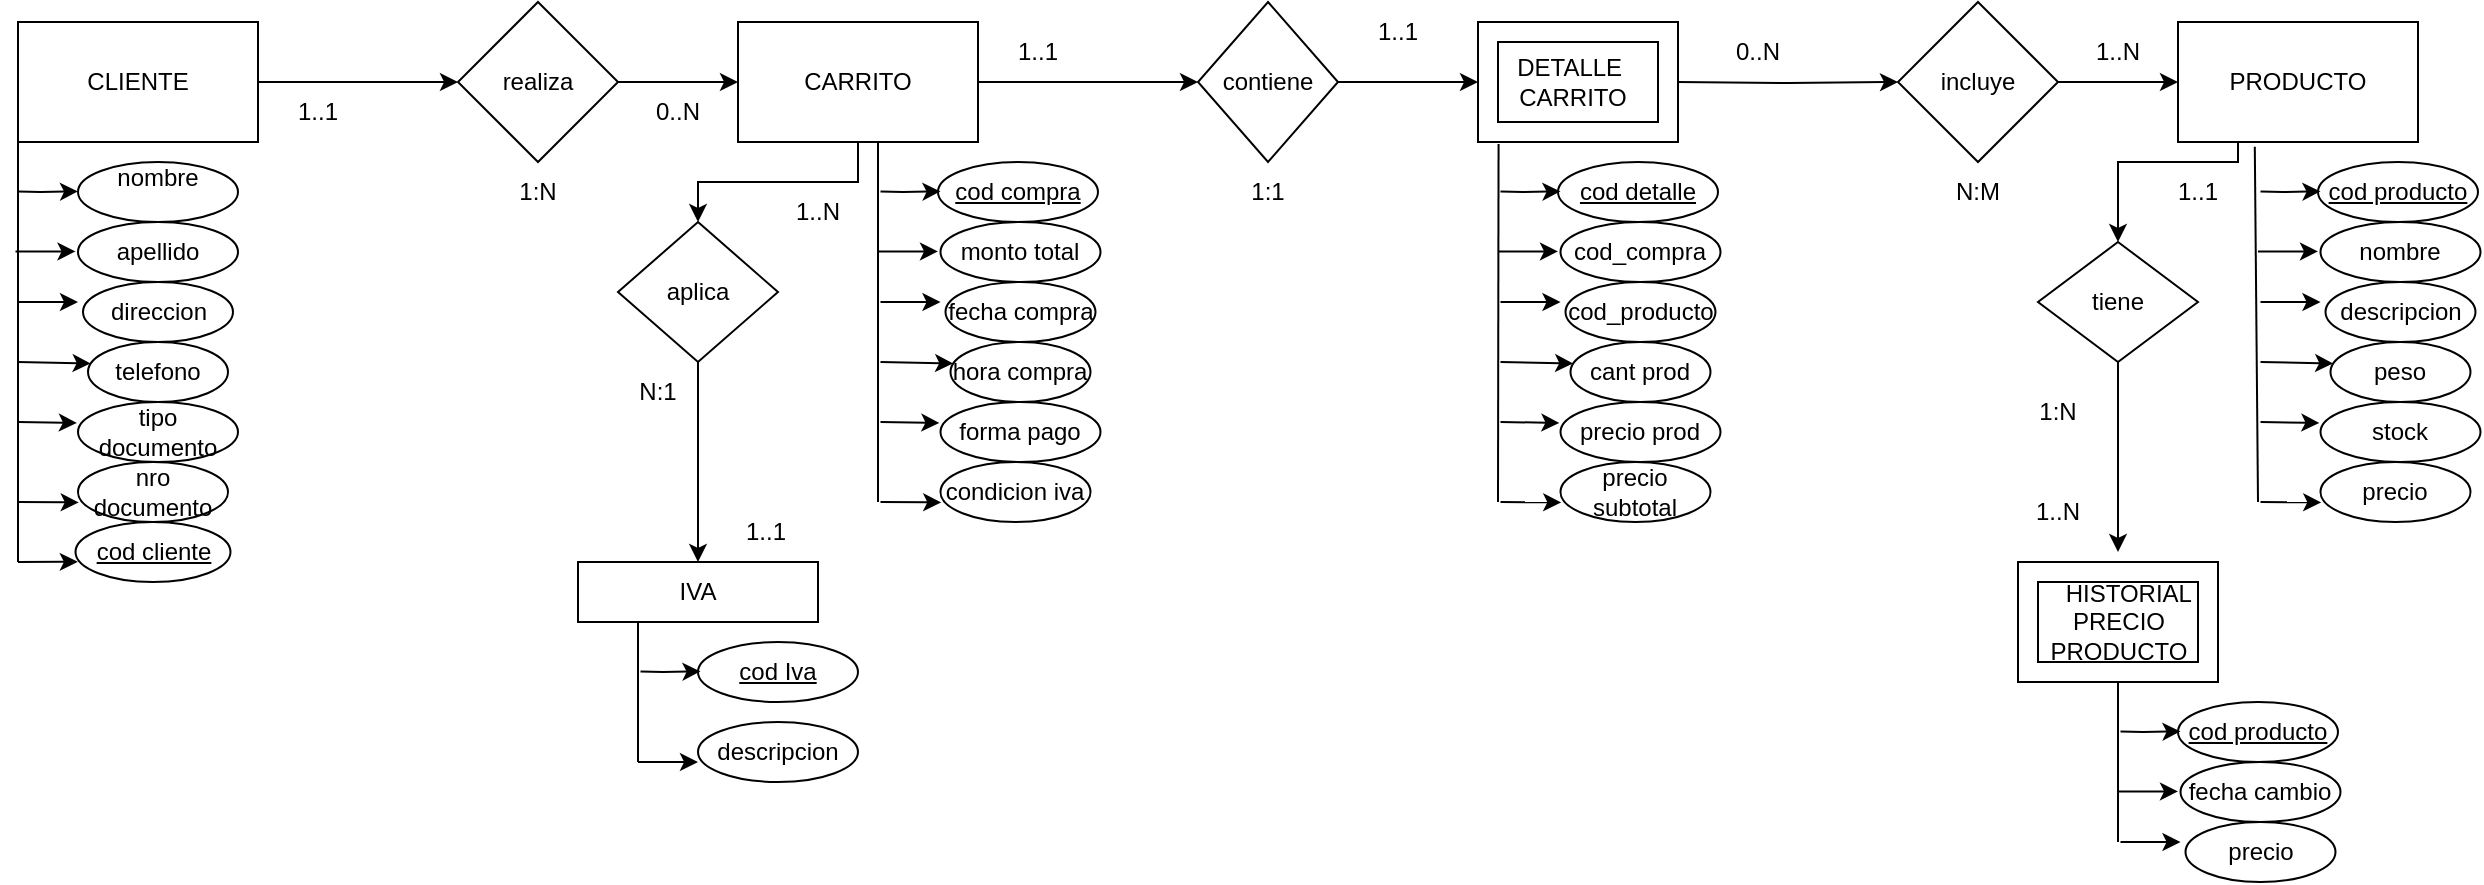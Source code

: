 <mxfile version="24.7.7">
  <diagram name="Página-1" id="7MDap6JHgMLayFaoO9Ry">
    <mxGraphModel dx="1050" dy="530" grid="1" gridSize="10" guides="1" tooltips="1" connect="1" arrows="1" fold="1" page="1" pageScale="1" pageWidth="827" pageHeight="1169" math="0" shadow="0">
      <root>
        <mxCell id="0" />
        <mxCell id="1" parent="0" />
        <mxCell id="vDmIGxy55OzrReuSafQs-21" value="" style="edgeStyle=orthogonalEdgeStyle;rounded=0;orthogonalLoop=1;jettySize=auto;html=1;" edge="1" parent="1" source="vDmIGxy55OzrReuSafQs-1" target="vDmIGxy55OzrReuSafQs-20">
          <mxGeometry relative="1" as="geometry" />
        </mxCell>
        <mxCell id="vDmIGxy55OzrReuSafQs-1" value="CLIENTE" style="rounded=0;whiteSpace=wrap;html=1;" vertex="1" parent="1">
          <mxGeometry x="10" y="20" width="120" height="60" as="geometry" />
        </mxCell>
        <mxCell id="vDmIGxy55OzrReuSafQs-2" value="nombre&lt;div&gt;&lt;br&gt;&lt;/div&gt;" style="ellipse;whiteSpace=wrap;html=1;" vertex="1" parent="1">
          <mxGeometry x="40" y="90" width="80" height="30" as="geometry" />
        </mxCell>
        <mxCell id="vDmIGxy55OzrReuSafQs-3" value="apellido" style="ellipse;whiteSpace=wrap;html=1;" vertex="1" parent="1">
          <mxGeometry x="40" y="120" width="80" height="30" as="geometry" />
        </mxCell>
        <mxCell id="vDmIGxy55OzrReuSafQs-4" value="direccion" style="ellipse;whiteSpace=wrap;html=1;" vertex="1" parent="1">
          <mxGeometry x="42.5" y="150" width="75" height="30" as="geometry" />
        </mxCell>
        <mxCell id="vDmIGxy55OzrReuSafQs-5" value="telefono" style="ellipse;whiteSpace=wrap;html=1;" vertex="1" parent="1">
          <mxGeometry x="45" y="180" width="70" height="30" as="geometry" />
        </mxCell>
        <mxCell id="vDmIGxy55OzrReuSafQs-6" value="tipo documento" style="ellipse;whiteSpace=wrap;html=1;" vertex="1" parent="1">
          <mxGeometry x="40" y="210" width="80" height="30" as="geometry" />
        </mxCell>
        <mxCell id="vDmIGxy55OzrReuSafQs-7" value="nro documento" style="ellipse;whiteSpace=wrap;html=1;" vertex="1" parent="1">
          <mxGeometry x="40" y="240" width="75" height="30" as="geometry" />
        </mxCell>
        <mxCell id="vDmIGxy55OzrReuSafQs-8" value="&lt;u&gt;cod cliente&lt;/u&gt;" style="ellipse;whiteSpace=wrap;html=1;" vertex="1" parent="1">
          <mxGeometry x="38.75" y="270" width="77.5" height="30" as="geometry" />
        </mxCell>
        <mxCell id="vDmIGxy55OzrReuSafQs-9" value="" style="endArrow=none;html=1;rounded=0;exitX=0;exitY=1;exitDx=0;exitDy=0;" edge="1" parent="1" source="vDmIGxy55OzrReuSafQs-1">
          <mxGeometry width="50" height="50" relative="1" as="geometry">
            <mxPoint x="390" y="300" as="sourcePoint" />
            <mxPoint x="10" y="290" as="targetPoint" />
          </mxGeometry>
        </mxCell>
        <mxCell id="vDmIGxy55OzrReuSafQs-10" value="" style="endArrow=classic;html=1;rounded=0;entryX=0.015;entryY=0.664;entryDx=0;entryDy=0;entryPerimeter=0;" edge="1" parent="1" target="vDmIGxy55OzrReuSafQs-8">
          <mxGeometry width="50" height="50" relative="1" as="geometry">
            <mxPoint x="10" y="290" as="sourcePoint" />
            <mxPoint x="440" y="250" as="targetPoint" />
          </mxGeometry>
        </mxCell>
        <mxCell id="vDmIGxy55OzrReuSafQs-11" value="" style="endArrow=classic;html=1;rounded=0;entryX=0.005;entryY=0.673;entryDx=0;entryDy=0;entryPerimeter=0;" edge="1" parent="1" target="vDmIGxy55OzrReuSafQs-7">
          <mxGeometry width="50" height="50" relative="1" as="geometry">
            <mxPoint x="10" y="260" as="sourcePoint" />
            <mxPoint x="150" y="210" as="targetPoint" />
          </mxGeometry>
        </mxCell>
        <mxCell id="vDmIGxy55OzrReuSafQs-12" value="" style="endArrow=classic;html=1;rounded=0;entryX=-0.007;entryY=0.348;entryDx=0;entryDy=0;entryPerimeter=0;" edge="1" parent="1" target="vDmIGxy55OzrReuSafQs-6">
          <mxGeometry width="50" height="50" relative="1" as="geometry">
            <mxPoint x="10" y="220" as="sourcePoint" />
            <mxPoint x="150" y="210" as="targetPoint" />
          </mxGeometry>
        </mxCell>
        <mxCell id="vDmIGxy55OzrReuSafQs-13" value="" style="endArrow=classic;html=1;rounded=0;entryX=0.019;entryY=0.357;entryDx=0;entryDy=0;entryPerimeter=0;" edge="1" parent="1" target="vDmIGxy55OzrReuSafQs-5">
          <mxGeometry width="50" height="50" relative="1" as="geometry">
            <mxPoint x="10" y="190" as="sourcePoint" />
            <mxPoint x="150" y="210" as="targetPoint" />
          </mxGeometry>
        </mxCell>
        <mxCell id="vDmIGxy55OzrReuSafQs-14" value="" style="endArrow=classic;html=1;rounded=0;" edge="1" parent="1">
          <mxGeometry width="50" height="50" relative="1" as="geometry">
            <mxPoint x="10" y="160" as="sourcePoint" />
            <mxPoint x="40" y="160" as="targetPoint" />
          </mxGeometry>
        </mxCell>
        <mxCell id="vDmIGxy55OzrReuSafQs-17" value="" style="endArrow=classic;html=1;rounded=0;" edge="1" parent="1">
          <mxGeometry width="50" height="50" relative="1" as="geometry">
            <mxPoint x="8.75" y="134.71" as="sourcePoint" />
            <mxPoint x="38.75" y="134.71" as="targetPoint" />
          </mxGeometry>
        </mxCell>
        <mxCell id="vDmIGxy55OzrReuSafQs-19" value="" style="endArrow=classic;html=1;rounded=0;" edge="1" parent="1">
          <mxGeometry width="50" height="50" relative="1" as="geometry">
            <mxPoint x="10" y="104.71" as="sourcePoint" />
            <mxPoint x="40" y="104.71" as="targetPoint" />
            <Array as="points">
              <mxPoint x="21.25" y="105" />
            </Array>
          </mxGeometry>
        </mxCell>
        <mxCell id="vDmIGxy55OzrReuSafQs-23" value="" style="edgeStyle=orthogonalEdgeStyle;rounded=0;orthogonalLoop=1;jettySize=auto;html=1;" edge="1" parent="1" source="vDmIGxy55OzrReuSafQs-20" target="vDmIGxy55OzrReuSafQs-22">
          <mxGeometry relative="1" as="geometry" />
        </mxCell>
        <mxCell id="vDmIGxy55OzrReuSafQs-20" value="realiza" style="rhombus;whiteSpace=wrap;html=1;rounded=0;" vertex="1" parent="1">
          <mxGeometry x="230" y="10" width="80" height="80" as="geometry" />
        </mxCell>
        <mxCell id="vDmIGxy55OzrReuSafQs-40" value="" style="edgeStyle=orthogonalEdgeStyle;rounded=0;orthogonalLoop=1;jettySize=auto;html=1;" edge="1" parent="1" source="vDmIGxy55OzrReuSafQs-22" target="vDmIGxy55OzrReuSafQs-39">
          <mxGeometry relative="1" as="geometry" />
        </mxCell>
        <mxCell id="vDmIGxy55OzrReuSafQs-52" value="" style="edgeStyle=orthogonalEdgeStyle;rounded=0;orthogonalLoop=1;jettySize=auto;html=1;" edge="1" parent="1" source="vDmIGxy55OzrReuSafQs-22" target="vDmIGxy55OzrReuSafQs-51">
          <mxGeometry relative="1" as="geometry" />
        </mxCell>
        <mxCell id="vDmIGxy55OzrReuSafQs-22" value="CARRITO" style="whiteSpace=wrap;html=1;rounded=0;" vertex="1" parent="1">
          <mxGeometry x="370" y="20" width="120" height="60" as="geometry" />
        </mxCell>
        <mxCell id="vDmIGxy55OzrReuSafQs-24" value="cod compra" style="ellipse;whiteSpace=wrap;html=1;fontStyle=4" vertex="1" parent="1">
          <mxGeometry x="470" y="90" width="80" height="30" as="geometry" />
        </mxCell>
        <mxCell id="vDmIGxy55OzrReuSafQs-25" value="monto total" style="ellipse;whiteSpace=wrap;html=1;" vertex="1" parent="1">
          <mxGeometry x="471.25" y="120" width="80" height="30" as="geometry" />
        </mxCell>
        <mxCell id="vDmIGxy55OzrReuSafQs-26" value="fecha compra" style="ellipse;whiteSpace=wrap;html=1;" vertex="1" parent="1">
          <mxGeometry x="473.75" y="150" width="75" height="30" as="geometry" />
        </mxCell>
        <mxCell id="vDmIGxy55OzrReuSafQs-27" value="hora compra" style="ellipse;whiteSpace=wrap;html=1;" vertex="1" parent="1">
          <mxGeometry x="476.25" y="180" width="70" height="30" as="geometry" />
        </mxCell>
        <mxCell id="vDmIGxy55OzrReuSafQs-28" value="forma pago" style="ellipse;whiteSpace=wrap;html=1;" vertex="1" parent="1">
          <mxGeometry x="471.25" y="210" width="80" height="30" as="geometry" />
        </mxCell>
        <mxCell id="vDmIGxy55OzrReuSafQs-29" value="condicion iva" style="ellipse;whiteSpace=wrap;html=1;" vertex="1" parent="1">
          <mxGeometry x="471.25" y="240" width="75" height="30" as="geometry" />
        </mxCell>
        <mxCell id="vDmIGxy55OzrReuSafQs-32" value="" style="endArrow=classic;html=1;rounded=0;entryX=0.005;entryY=0.673;entryDx=0;entryDy=0;entryPerimeter=0;" edge="1" target="vDmIGxy55OzrReuSafQs-29" parent="1">
          <mxGeometry width="50" height="50" relative="1" as="geometry">
            <mxPoint x="441.25" y="260" as="sourcePoint" />
            <mxPoint x="581.25" y="210" as="targetPoint" />
          </mxGeometry>
        </mxCell>
        <mxCell id="vDmIGxy55OzrReuSafQs-33" value="" style="endArrow=classic;html=1;rounded=0;entryX=-0.007;entryY=0.348;entryDx=0;entryDy=0;entryPerimeter=0;" edge="1" target="vDmIGxy55OzrReuSafQs-28" parent="1">
          <mxGeometry width="50" height="50" relative="1" as="geometry">
            <mxPoint x="441.25" y="220" as="sourcePoint" />
            <mxPoint x="581.25" y="210" as="targetPoint" />
          </mxGeometry>
        </mxCell>
        <mxCell id="vDmIGxy55OzrReuSafQs-34" value="" style="endArrow=classic;html=1;rounded=0;entryX=0.019;entryY=0.357;entryDx=0;entryDy=0;entryPerimeter=0;" edge="1" target="vDmIGxy55OzrReuSafQs-27" parent="1">
          <mxGeometry width="50" height="50" relative="1" as="geometry">
            <mxPoint x="441.25" y="190" as="sourcePoint" />
            <mxPoint x="581.25" y="210" as="targetPoint" />
          </mxGeometry>
        </mxCell>
        <mxCell id="vDmIGxy55OzrReuSafQs-35" value="" style="endArrow=classic;html=1;rounded=0;" edge="1" parent="1">
          <mxGeometry width="50" height="50" relative="1" as="geometry">
            <mxPoint x="441.25" y="160" as="sourcePoint" />
            <mxPoint x="471.25" y="160" as="targetPoint" />
          </mxGeometry>
        </mxCell>
        <mxCell id="vDmIGxy55OzrReuSafQs-36" value="" style="endArrow=classic;html=1;rounded=0;" edge="1" parent="1">
          <mxGeometry width="50" height="50" relative="1" as="geometry">
            <mxPoint x="440" y="134.71" as="sourcePoint" />
            <mxPoint x="470" y="134.71" as="targetPoint" />
          </mxGeometry>
        </mxCell>
        <mxCell id="vDmIGxy55OzrReuSafQs-37" value="" style="endArrow=classic;html=1;rounded=0;" edge="1" parent="1">
          <mxGeometry width="50" height="50" relative="1" as="geometry">
            <mxPoint x="441.25" y="104.71" as="sourcePoint" />
            <mxPoint x="471.25" y="104.71" as="targetPoint" />
            <Array as="points">
              <mxPoint x="452.5" y="105" />
            </Array>
          </mxGeometry>
        </mxCell>
        <mxCell id="vDmIGxy55OzrReuSafQs-38" value="" style="endArrow=none;html=1;rounded=0;" edge="1" parent="1">
          <mxGeometry width="50" height="50" relative="1" as="geometry">
            <mxPoint x="440" y="260" as="sourcePoint" />
            <mxPoint x="440" y="80" as="targetPoint" />
          </mxGeometry>
        </mxCell>
        <mxCell id="vDmIGxy55OzrReuSafQs-42" value="" style="edgeStyle=orthogonalEdgeStyle;rounded=0;orthogonalLoop=1;jettySize=auto;html=1;" edge="1" parent="1" source="vDmIGxy55OzrReuSafQs-39" target="vDmIGxy55OzrReuSafQs-41">
          <mxGeometry relative="1" as="geometry" />
        </mxCell>
        <mxCell id="vDmIGxy55OzrReuSafQs-39" value="aplica" style="rhombus;whiteSpace=wrap;html=1;rounded=0;" vertex="1" parent="1">
          <mxGeometry x="310" y="120" width="80" height="70" as="geometry" />
        </mxCell>
        <mxCell id="vDmIGxy55OzrReuSafQs-41" value="IVA" style="whiteSpace=wrap;html=1;rounded=0;" vertex="1" parent="1">
          <mxGeometry x="290" y="290" width="120" height="30" as="geometry" />
        </mxCell>
        <mxCell id="vDmIGxy55OzrReuSafQs-43" value="cod Iva" style="ellipse;whiteSpace=wrap;html=1;fontStyle=4" vertex="1" parent="1">
          <mxGeometry x="350" y="330" width="80" height="30" as="geometry" />
        </mxCell>
        <mxCell id="vDmIGxy55OzrReuSafQs-44" value="descripcion" style="ellipse;whiteSpace=wrap;html=1;" vertex="1" parent="1">
          <mxGeometry x="350" y="370" width="80" height="30" as="geometry" />
        </mxCell>
        <mxCell id="vDmIGxy55OzrReuSafQs-46" value="" style="endArrow=classic;html=1;rounded=0;" edge="1" parent="1">
          <mxGeometry width="50" height="50" relative="1" as="geometry">
            <mxPoint x="320" y="390.0" as="sourcePoint" />
            <mxPoint x="350" y="390.0" as="targetPoint" />
          </mxGeometry>
        </mxCell>
        <mxCell id="vDmIGxy55OzrReuSafQs-47" value="" style="endArrow=classic;html=1;rounded=0;" edge="1" parent="1">
          <mxGeometry width="50" height="50" relative="1" as="geometry">
            <mxPoint x="321.25" y="344.71" as="sourcePoint" />
            <mxPoint x="351.25" y="344.71" as="targetPoint" />
            <Array as="points">
              <mxPoint x="332.5" y="345" />
            </Array>
          </mxGeometry>
        </mxCell>
        <mxCell id="vDmIGxy55OzrReuSafQs-49" value="" style="endArrow=none;html=1;rounded=0;entryX=0.25;entryY=1;entryDx=0;entryDy=0;" edge="1" parent="1" target="vDmIGxy55OzrReuSafQs-41">
          <mxGeometry width="50" height="50" relative="1" as="geometry">
            <mxPoint x="320" y="360" as="sourcePoint" />
            <mxPoint x="340" y="320" as="targetPoint" />
            <Array as="points">
              <mxPoint x="320" y="390" />
            </Array>
          </mxGeometry>
        </mxCell>
        <mxCell id="vDmIGxy55OzrReuSafQs-54" value="" style="edgeStyle=orthogonalEdgeStyle;rounded=0;orthogonalLoop=1;jettySize=auto;html=1;entryX=0;entryY=0.5;entryDx=0;entryDy=0;entryPerimeter=0;" edge="1" parent="1" source="vDmIGxy55OzrReuSafQs-51" target="vDmIGxy55OzrReuSafQs-123">
          <mxGeometry relative="1" as="geometry">
            <mxPoint x="730" y="50" as="targetPoint" />
          </mxGeometry>
        </mxCell>
        <mxCell id="vDmIGxy55OzrReuSafQs-51" value="contiene" style="rhombus;whiteSpace=wrap;html=1;rounded=0;" vertex="1" parent="1">
          <mxGeometry x="600" y="10" width="70" height="80" as="geometry" />
        </mxCell>
        <mxCell id="vDmIGxy55OzrReuSafQs-69" value="" style="edgeStyle=orthogonalEdgeStyle;rounded=0;orthogonalLoop=1;jettySize=auto;html=1;" edge="1" parent="1" target="vDmIGxy55OzrReuSafQs-68">
          <mxGeometry relative="1" as="geometry">
            <mxPoint x="840" y="50" as="sourcePoint" />
          </mxGeometry>
        </mxCell>
        <mxCell id="vDmIGxy55OzrReuSafQs-55" value="cod detalle" style="ellipse;whiteSpace=wrap;html=1;fontStyle=4" vertex="1" parent="1">
          <mxGeometry x="780" y="90" width="80" height="30" as="geometry" />
        </mxCell>
        <mxCell id="vDmIGxy55OzrReuSafQs-56" value="cod_compra" style="ellipse;whiteSpace=wrap;html=1;" vertex="1" parent="1">
          <mxGeometry x="781.25" y="120" width="80" height="30" as="geometry" />
        </mxCell>
        <mxCell id="vDmIGxy55OzrReuSafQs-57" value="cod_producto" style="ellipse;whiteSpace=wrap;html=1;" vertex="1" parent="1">
          <mxGeometry x="783.75" y="150" width="75" height="30" as="geometry" />
        </mxCell>
        <mxCell id="vDmIGxy55OzrReuSafQs-58" value="cant prod" style="ellipse;whiteSpace=wrap;html=1;" vertex="1" parent="1">
          <mxGeometry x="786.25" y="180" width="70" height="30" as="geometry" />
        </mxCell>
        <mxCell id="vDmIGxy55OzrReuSafQs-59" value="precio prod" style="ellipse;whiteSpace=wrap;html=1;" vertex="1" parent="1">
          <mxGeometry x="781.25" y="210" width="80" height="30" as="geometry" />
        </mxCell>
        <mxCell id="vDmIGxy55OzrReuSafQs-60" value="precio subtotal" style="ellipse;whiteSpace=wrap;html=1;" vertex="1" parent="1">
          <mxGeometry x="781.25" y="240" width="75" height="30" as="geometry" />
        </mxCell>
        <mxCell id="vDmIGxy55OzrReuSafQs-61" value="" style="endArrow=classic;html=1;rounded=0;entryX=0.005;entryY=0.673;entryDx=0;entryDy=0;entryPerimeter=0;" edge="1" target="vDmIGxy55OzrReuSafQs-60" parent="1">
          <mxGeometry width="50" height="50" relative="1" as="geometry">
            <mxPoint x="751.25" y="260" as="sourcePoint" />
            <mxPoint x="891.25" y="210" as="targetPoint" />
          </mxGeometry>
        </mxCell>
        <mxCell id="vDmIGxy55OzrReuSafQs-62" value="" style="endArrow=classic;html=1;rounded=0;entryX=-0.007;entryY=0.348;entryDx=0;entryDy=0;entryPerimeter=0;" edge="1" target="vDmIGxy55OzrReuSafQs-59" parent="1">
          <mxGeometry width="50" height="50" relative="1" as="geometry">
            <mxPoint x="751.25" y="220" as="sourcePoint" />
            <mxPoint x="891.25" y="210" as="targetPoint" />
          </mxGeometry>
        </mxCell>
        <mxCell id="vDmIGxy55OzrReuSafQs-63" value="" style="endArrow=classic;html=1;rounded=0;entryX=0.019;entryY=0.357;entryDx=0;entryDy=0;entryPerimeter=0;" edge="1" target="vDmIGxy55OzrReuSafQs-58" parent="1">
          <mxGeometry width="50" height="50" relative="1" as="geometry">
            <mxPoint x="751.25" y="190" as="sourcePoint" />
            <mxPoint x="891.25" y="210" as="targetPoint" />
          </mxGeometry>
        </mxCell>
        <mxCell id="vDmIGxy55OzrReuSafQs-64" value="" style="endArrow=classic;html=1;rounded=0;" edge="1" parent="1">
          <mxGeometry width="50" height="50" relative="1" as="geometry">
            <mxPoint x="751.25" y="160" as="sourcePoint" />
            <mxPoint x="781.25" y="160" as="targetPoint" />
          </mxGeometry>
        </mxCell>
        <mxCell id="vDmIGxy55OzrReuSafQs-65" value="" style="endArrow=classic;html=1;rounded=0;" edge="1" parent="1">
          <mxGeometry width="50" height="50" relative="1" as="geometry">
            <mxPoint x="750" y="134.71" as="sourcePoint" />
            <mxPoint x="780" y="134.71" as="targetPoint" />
          </mxGeometry>
        </mxCell>
        <mxCell id="vDmIGxy55OzrReuSafQs-66" value="" style="endArrow=classic;html=1;rounded=0;" edge="1" parent="1">
          <mxGeometry width="50" height="50" relative="1" as="geometry">
            <mxPoint x="751.25" y="104.71" as="sourcePoint" />
            <mxPoint x="781.25" y="104.71" as="targetPoint" />
            <Array as="points">
              <mxPoint x="762.5" y="105" />
            </Array>
          </mxGeometry>
        </mxCell>
        <mxCell id="vDmIGxy55OzrReuSafQs-67" value="" style="endArrow=none;html=1;rounded=0;entryX=0.169;entryY=1.017;entryDx=0;entryDy=0;entryPerimeter=0;" edge="1" parent="1">
          <mxGeometry width="50" height="50" relative="1" as="geometry">
            <mxPoint x="750" y="260" as="sourcePoint" />
            <mxPoint x="750.28" y="81.02" as="targetPoint" />
          </mxGeometry>
        </mxCell>
        <mxCell id="vDmIGxy55OzrReuSafQs-71" value="" style="edgeStyle=orthogonalEdgeStyle;rounded=0;orthogonalLoop=1;jettySize=auto;html=1;" edge="1" parent="1" source="vDmIGxy55OzrReuSafQs-68" target="vDmIGxy55OzrReuSafQs-70">
          <mxGeometry relative="1" as="geometry" />
        </mxCell>
        <mxCell id="vDmIGxy55OzrReuSafQs-68" value="incluye" style="rhombus;whiteSpace=wrap;html=1;rounded=0;" vertex="1" parent="1">
          <mxGeometry x="950" y="10" width="80" height="80" as="geometry" />
        </mxCell>
        <mxCell id="vDmIGxy55OzrReuSafQs-85" value="" style="edgeStyle=orthogonalEdgeStyle;rounded=0;orthogonalLoop=1;jettySize=auto;html=1;" edge="1" parent="1" target="vDmIGxy55OzrReuSafQs-86">
          <mxGeometry relative="1" as="geometry">
            <mxPoint x="1120.029" y="70" as="sourcePoint" />
            <mxPoint x="1060" y="140" as="targetPoint" />
            <Array as="points">
              <mxPoint x="1120" y="90" />
              <mxPoint x="1060" y="90" />
            </Array>
          </mxGeometry>
        </mxCell>
        <mxCell id="vDmIGxy55OzrReuSafQs-70" value="PRODUCTO" style="whiteSpace=wrap;html=1;rounded=0;" vertex="1" parent="1">
          <mxGeometry x="1090" y="20" width="120" height="60" as="geometry" />
        </mxCell>
        <mxCell id="vDmIGxy55OzrReuSafQs-72" value="cod producto" style="ellipse;whiteSpace=wrap;html=1;fontStyle=4" vertex="1" parent="1">
          <mxGeometry x="1160" y="90" width="80" height="30" as="geometry" />
        </mxCell>
        <mxCell id="vDmIGxy55OzrReuSafQs-73" value="nombre" style="ellipse;whiteSpace=wrap;html=1;" vertex="1" parent="1">
          <mxGeometry x="1161.25" y="120" width="80" height="30" as="geometry" />
        </mxCell>
        <mxCell id="vDmIGxy55OzrReuSafQs-74" value="descripcion" style="ellipse;whiteSpace=wrap;html=1;" vertex="1" parent="1">
          <mxGeometry x="1163.75" y="150" width="75" height="30" as="geometry" />
        </mxCell>
        <mxCell id="vDmIGxy55OzrReuSafQs-75" value="peso" style="ellipse;whiteSpace=wrap;html=1;" vertex="1" parent="1">
          <mxGeometry x="1166.25" y="180" width="70" height="30" as="geometry" />
        </mxCell>
        <mxCell id="vDmIGxy55OzrReuSafQs-76" value="stock" style="ellipse;whiteSpace=wrap;html=1;" vertex="1" parent="1">
          <mxGeometry x="1161.25" y="210" width="80" height="30" as="geometry" />
        </mxCell>
        <mxCell id="vDmIGxy55OzrReuSafQs-77" value="precio" style="ellipse;whiteSpace=wrap;html=1;" vertex="1" parent="1">
          <mxGeometry x="1161.25" y="240" width="75" height="30" as="geometry" />
        </mxCell>
        <mxCell id="vDmIGxy55OzrReuSafQs-78" value="" style="endArrow=classic;html=1;rounded=0;entryX=0.005;entryY=0.673;entryDx=0;entryDy=0;entryPerimeter=0;" edge="1" target="vDmIGxy55OzrReuSafQs-77" parent="1">
          <mxGeometry width="50" height="50" relative="1" as="geometry">
            <mxPoint x="1131.25" y="260" as="sourcePoint" />
            <mxPoint x="1271.25" y="210" as="targetPoint" />
          </mxGeometry>
        </mxCell>
        <mxCell id="vDmIGxy55OzrReuSafQs-79" value="" style="endArrow=classic;html=1;rounded=0;entryX=-0.007;entryY=0.348;entryDx=0;entryDy=0;entryPerimeter=0;" edge="1" target="vDmIGxy55OzrReuSafQs-76" parent="1">
          <mxGeometry width="50" height="50" relative="1" as="geometry">
            <mxPoint x="1131.25" y="220" as="sourcePoint" />
            <mxPoint x="1271.25" y="210" as="targetPoint" />
          </mxGeometry>
        </mxCell>
        <mxCell id="vDmIGxy55OzrReuSafQs-80" value="" style="endArrow=classic;html=1;rounded=0;entryX=0.019;entryY=0.357;entryDx=0;entryDy=0;entryPerimeter=0;" edge="1" target="vDmIGxy55OzrReuSafQs-75" parent="1">
          <mxGeometry width="50" height="50" relative="1" as="geometry">
            <mxPoint x="1131.25" y="190" as="sourcePoint" />
            <mxPoint x="1271.25" y="210" as="targetPoint" />
          </mxGeometry>
        </mxCell>
        <mxCell id="vDmIGxy55OzrReuSafQs-81" value="" style="endArrow=classic;html=1;rounded=0;" edge="1" parent="1">
          <mxGeometry width="50" height="50" relative="1" as="geometry">
            <mxPoint x="1131.25" y="160" as="sourcePoint" />
            <mxPoint x="1161.25" y="160" as="targetPoint" />
          </mxGeometry>
        </mxCell>
        <mxCell id="vDmIGxy55OzrReuSafQs-82" value="" style="endArrow=classic;html=1;rounded=0;" edge="1" parent="1">
          <mxGeometry width="50" height="50" relative="1" as="geometry">
            <mxPoint x="1130" y="134.71" as="sourcePoint" />
            <mxPoint x="1160" y="134.71" as="targetPoint" />
          </mxGeometry>
        </mxCell>
        <mxCell id="vDmIGxy55OzrReuSafQs-83" value="" style="endArrow=classic;html=1;rounded=0;" edge="1" parent="1">
          <mxGeometry width="50" height="50" relative="1" as="geometry">
            <mxPoint x="1131.25" y="104.71" as="sourcePoint" />
            <mxPoint x="1161.25" y="104.71" as="targetPoint" />
            <Array as="points">
              <mxPoint x="1142.5" y="105" />
            </Array>
          </mxGeometry>
        </mxCell>
        <mxCell id="vDmIGxy55OzrReuSafQs-84" value="" style="endArrow=none;html=1;rounded=0;entryX=0.32;entryY=1.04;entryDx=0;entryDy=0;entryPerimeter=0;" edge="1" parent="1" target="vDmIGxy55OzrReuSafQs-70">
          <mxGeometry width="50" height="50" relative="1" as="geometry">
            <mxPoint x="1130" y="260" as="sourcePoint" />
            <mxPoint x="990" y="130" as="targetPoint" />
          </mxGeometry>
        </mxCell>
        <mxCell id="vDmIGxy55OzrReuSafQs-90" value="" style="edgeStyle=orthogonalEdgeStyle;rounded=0;orthogonalLoop=1;jettySize=auto;html=1;" edge="1" parent="1" source="vDmIGxy55OzrReuSafQs-86">
          <mxGeometry relative="1" as="geometry">
            <mxPoint x="1060.0" y="285" as="targetPoint" />
          </mxGeometry>
        </mxCell>
        <mxCell id="vDmIGxy55OzrReuSafQs-86" value="tiene" style="rhombus;whiteSpace=wrap;html=1;" vertex="1" parent="1">
          <mxGeometry x="1020" y="130" width="80" height="60" as="geometry" />
        </mxCell>
        <mxCell id="vDmIGxy55OzrReuSafQs-91" value="cod producto" style="ellipse;whiteSpace=wrap;html=1;fontStyle=4" vertex="1" parent="1">
          <mxGeometry x="1090" y="360" width="80" height="30" as="geometry" />
        </mxCell>
        <mxCell id="vDmIGxy55OzrReuSafQs-92" value="fecha cambio" style="ellipse;whiteSpace=wrap;html=1;" vertex="1" parent="1">
          <mxGeometry x="1091.25" y="390" width="80" height="30" as="geometry" />
        </mxCell>
        <mxCell id="vDmIGxy55OzrReuSafQs-93" value="precio" style="ellipse;whiteSpace=wrap;html=1;" vertex="1" parent="1">
          <mxGeometry x="1093.75" y="420" width="75" height="30" as="geometry" />
        </mxCell>
        <mxCell id="vDmIGxy55OzrReuSafQs-94" value="" style="endArrow=classic;html=1;rounded=0;" edge="1" parent="1">
          <mxGeometry width="50" height="50" relative="1" as="geometry">
            <mxPoint x="1061.25" y="430" as="sourcePoint" />
            <mxPoint x="1091.25" y="430" as="targetPoint" />
          </mxGeometry>
        </mxCell>
        <mxCell id="vDmIGxy55OzrReuSafQs-95" value="" style="endArrow=classic;html=1;rounded=0;" edge="1" parent="1">
          <mxGeometry width="50" height="50" relative="1" as="geometry">
            <mxPoint x="1060" y="404.71" as="sourcePoint" />
            <mxPoint x="1090" y="404.71" as="targetPoint" />
          </mxGeometry>
        </mxCell>
        <mxCell id="vDmIGxy55OzrReuSafQs-96" value="" style="endArrow=classic;html=1;rounded=0;" edge="1" parent="1">
          <mxGeometry width="50" height="50" relative="1" as="geometry">
            <mxPoint x="1061.25" y="374.71" as="sourcePoint" />
            <mxPoint x="1091.25" y="374.71" as="targetPoint" />
            <Array as="points">
              <mxPoint x="1072.5" y="375" />
            </Array>
          </mxGeometry>
        </mxCell>
        <mxCell id="vDmIGxy55OzrReuSafQs-97" value="" style="endArrow=none;html=1;rounded=0;" edge="1" parent="1">
          <mxGeometry width="50" height="50" relative="1" as="geometry">
            <mxPoint x="1060" y="430" as="sourcePoint" />
            <mxPoint x="1060" y="350" as="targetPoint" />
          </mxGeometry>
        </mxCell>
        <mxCell id="vDmIGxy55OzrReuSafQs-99" value="1:N" style="text;html=1;align=center;verticalAlign=middle;whiteSpace=wrap;rounded=0;" vertex="1" parent="1">
          <mxGeometry x="240" y="90" width="60" height="30" as="geometry" />
        </mxCell>
        <mxCell id="vDmIGxy55OzrReuSafQs-100" value="N:1" style="text;html=1;align=center;verticalAlign=middle;whiteSpace=wrap;rounded=0;" vertex="1" parent="1">
          <mxGeometry x="300" y="190" width="60" height="30" as="geometry" />
        </mxCell>
        <mxCell id="vDmIGxy55OzrReuSafQs-101" value="1:1" style="text;html=1;align=center;verticalAlign=middle;whiteSpace=wrap;rounded=0;" vertex="1" parent="1">
          <mxGeometry x="605" y="90" width="60" height="30" as="geometry" />
        </mxCell>
        <mxCell id="vDmIGxy55OzrReuSafQs-102" value="N:M" style="text;html=1;align=center;verticalAlign=middle;whiteSpace=wrap;rounded=0;" vertex="1" parent="1">
          <mxGeometry x="960" y="90" width="60" height="30" as="geometry" />
        </mxCell>
        <mxCell id="vDmIGxy55OzrReuSafQs-103" value="1:N" style="text;html=1;align=center;verticalAlign=middle;whiteSpace=wrap;rounded=0;" vertex="1" parent="1">
          <mxGeometry x="1000" y="200" width="60" height="30" as="geometry" />
        </mxCell>
        <mxCell id="vDmIGxy55OzrReuSafQs-104" value="1..1" style="text;html=1;align=center;verticalAlign=middle;whiteSpace=wrap;rounded=0;" vertex="1" parent="1">
          <mxGeometry x="130" y="50" width="60" height="30" as="geometry" />
        </mxCell>
        <mxCell id="vDmIGxy55OzrReuSafQs-105" value="0..N" style="text;html=1;align=center;verticalAlign=middle;whiteSpace=wrap;rounded=0;" vertex="1" parent="1">
          <mxGeometry x="310" y="50" width="60" height="30" as="geometry" />
        </mxCell>
        <mxCell id="vDmIGxy55OzrReuSafQs-106" value="1..1" style="text;html=1;align=center;verticalAlign=middle;whiteSpace=wrap;rounded=0;" vertex="1" parent="1">
          <mxGeometry x="670" y="10" width="60" height="30" as="geometry" />
        </mxCell>
        <mxCell id="vDmIGxy55OzrReuSafQs-107" value="1..1" style="text;html=1;align=center;verticalAlign=middle;whiteSpace=wrap;rounded=0;" vertex="1" parent="1">
          <mxGeometry x="490" y="20" width="60" height="30" as="geometry" />
        </mxCell>
        <mxCell id="vDmIGxy55OzrReuSafQs-108" value="1..N" style="text;html=1;align=center;verticalAlign=middle;whiteSpace=wrap;rounded=0;" vertex="1" parent="1">
          <mxGeometry x="1030" y="20" width="60" height="30" as="geometry" />
        </mxCell>
        <mxCell id="vDmIGxy55OzrReuSafQs-109" value="0..N" style="text;html=1;align=center;verticalAlign=middle;whiteSpace=wrap;rounded=0;" vertex="1" parent="1">
          <mxGeometry x="850" y="20" width="60" height="30" as="geometry" />
        </mxCell>
        <mxCell id="vDmIGxy55OzrReuSafQs-110" style="edgeStyle=orthogonalEdgeStyle;rounded=0;orthogonalLoop=1;jettySize=auto;html=1;exitX=0.5;exitY=1;exitDx=0;exitDy=0;" edge="1" parent="1" source="vDmIGxy55OzrReuSafQs-102" target="vDmIGxy55OzrReuSafQs-102">
          <mxGeometry relative="1" as="geometry" />
        </mxCell>
        <mxCell id="vDmIGxy55OzrReuSafQs-111" value="1..N" style="text;html=1;align=center;verticalAlign=middle;whiteSpace=wrap;rounded=0;" vertex="1" parent="1">
          <mxGeometry x="1000" y="250" width="60" height="30" as="geometry" />
        </mxCell>
        <mxCell id="vDmIGxy55OzrReuSafQs-112" value="1..1" style="text;html=1;align=center;verticalAlign=middle;whiteSpace=wrap;rounded=0;" vertex="1" parent="1">
          <mxGeometry x="1070" y="90" width="60" height="30" as="geometry" />
        </mxCell>
        <mxCell id="vDmIGxy55OzrReuSafQs-113" value="1..1" style="text;html=1;align=center;verticalAlign=middle;whiteSpace=wrap;rounded=0;" vertex="1" parent="1">
          <mxGeometry x="354" y="260" width="60" height="30" as="geometry" />
        </mxCell>
        <mxCell id="vDmIGxy55OzrReuSafQs-114" value="1..N" style="text;html=1;align=center;verticalAlign=middle;whiteSpace=wrap;rounded=0;" vertex="1" parent="1">
          <mxGeometry x="380" y="100" width="60" height="30" as="geometry" />
        </mxCell>
        <mxCell id="vDmIGxy55OzrReuSafQs-123" value="" style="verticalLabelPosition=bottom;verticalAlign=top;html=1;shape=mxgraph.basic.frame;dx=10;whiteSpace=wrap;" vertex="1" parent="1">
          <mxGeometry x="740" y="20" width="100" height="60" as="geometry" />
        </mxCell>
        <mxCell id="vDmIGxy55OzrReuSafQs-124" value="DETALLE&amp;nbsp;&lt;div&gt;CARRITO&lt;/div&gt;" style="text;html=1;align=center;verticalAlign=middle;resizable=0;points=[];autosize=1;strokeColor=none;fillColor=none;" vertex="1" parent="1">
          <mxGeometry x="747" y="30" width="80" height="40" as="geometry" />
        </mxCell>
        <mxCell id="vDmIGxy55OzrReuSafQs-129" value="" style="verticalLabelPosition=bottom;verticalAlign=top;html=1;shape=mxgraph.basic.frame;dx=10;whiteSpace=wrap;" vertex="1" parent="1">
          <mxGeometry x="1010" y="290" width="100" height="60" as="geometry" />
        </mxCell>
        <mxCell id="vDmIGxy55OzrReuSafQs-130" value="&lt;span style=&quot;white-space: pre;&quot;&gt;&#x9;&lt;/span&gt;HISTORIAL&lt;span style=&quot;white-space: pre;&quot;&gt;&#x9;&lt;/span&gt;&lt;div&gt;PRECIO&lt;/div&gt;&lt;div&gt;PRODUCTO&lt;/div&gt;" style="text;html=1;align=center;verticalAlign=middle;resizable=0;points=[];autosize=1;strokeColor=none;fillColor=none;" vertex="1" parent="1">
          <mxGeometry x="995" y="290" width="130" height="60" as="geometry" />
        </mxCell>
      </root>
    </mxGraphModel>
  </diagram>
</mxfile>
